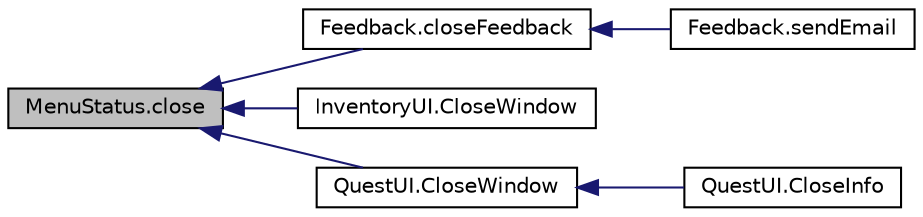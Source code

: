 digraph "MenuStatus.close"
{
  edge [fontname="Helvetica",fontsize="10",labelfontname="Helvetica",labelfontsize="10"];
  node [fontname="Helvetica",fontsize="10",shape=record];
  rankdir="LR";
  Node3 [label="MenuStatus.close",height=0.2,width=0.4,color="black", fillcolor="grey75", style="filled", fontcolor="black"];
  Node3 -> Node4 [dir="back",color="midnightblue",fontsize="10",style="solid",fontname="Helvetica"];
  Node4 [label="Feedback.closeFeedback",height=0.2,width=0.4,color="black", fillcolor="white", style="filled",URL="$class_feedback.html#a6057bfa39eda30e51c26bcdf379abf4c",tooltip="Closes feedback window. "];
  Node4 -> Node5 [dir="back",color="midnightblue",fontsize="10",style="solid",fontname="Helvetica"];
  Node5 [label="Feedback.sendEmail",height=0.2,width=0.4,color="black", fillcolor="white", style="filled",URL="$class_feedback.html#accf94e9befebc229816a9819b2e8a3ee",tooltip="Open a email aplication on the user&#39;s computer. "];
  Node3 -> Node6 [dir="back",color="midnightblue",fontsize="10",style="solid",fontname="Helvetica"];
  Node6 [label="InventoryUI.CloseWindow",height=0.2,width=0.4,color="black", fillcolor="white", style="filled",URL="$class_inventory_u_i.html#a179bdcdc576332837b52095172de68b0",tooltip="Closes the Inventory Canvas, setting it&#39;s gameobject to active "];
  Node3 -> Node7 [dir="back",color="midnightblue",fontsize="10",style="solid",fontname="Helvetica"];
  Node7 [label="QuestUI.CloseWindow",height=0.2,width=0.4,color="black", fillcolor="white", style="filled",URL="$class_quest_u_i.html#a08effbe2655a4c039fad37b345af7a28",tooltip="Close the Quest Manager Canvas, setting it&#39;s gameobject to inactive "];
  Node7 -> Node8 [dir="back",color="midnightblue",fontsize="10",style="solid",fontname="Helvetica"];
  Node8 [label="QuestUI.CloseInfo",height=0.2,width=0.4,color="black", fillcolor="white", style="filled",URL="$class_quest_u_i.html#aa884d62a1f8f5afdb18a6ede0d27c45a",tooltip="Close only the QuestInfo Box "];
}
